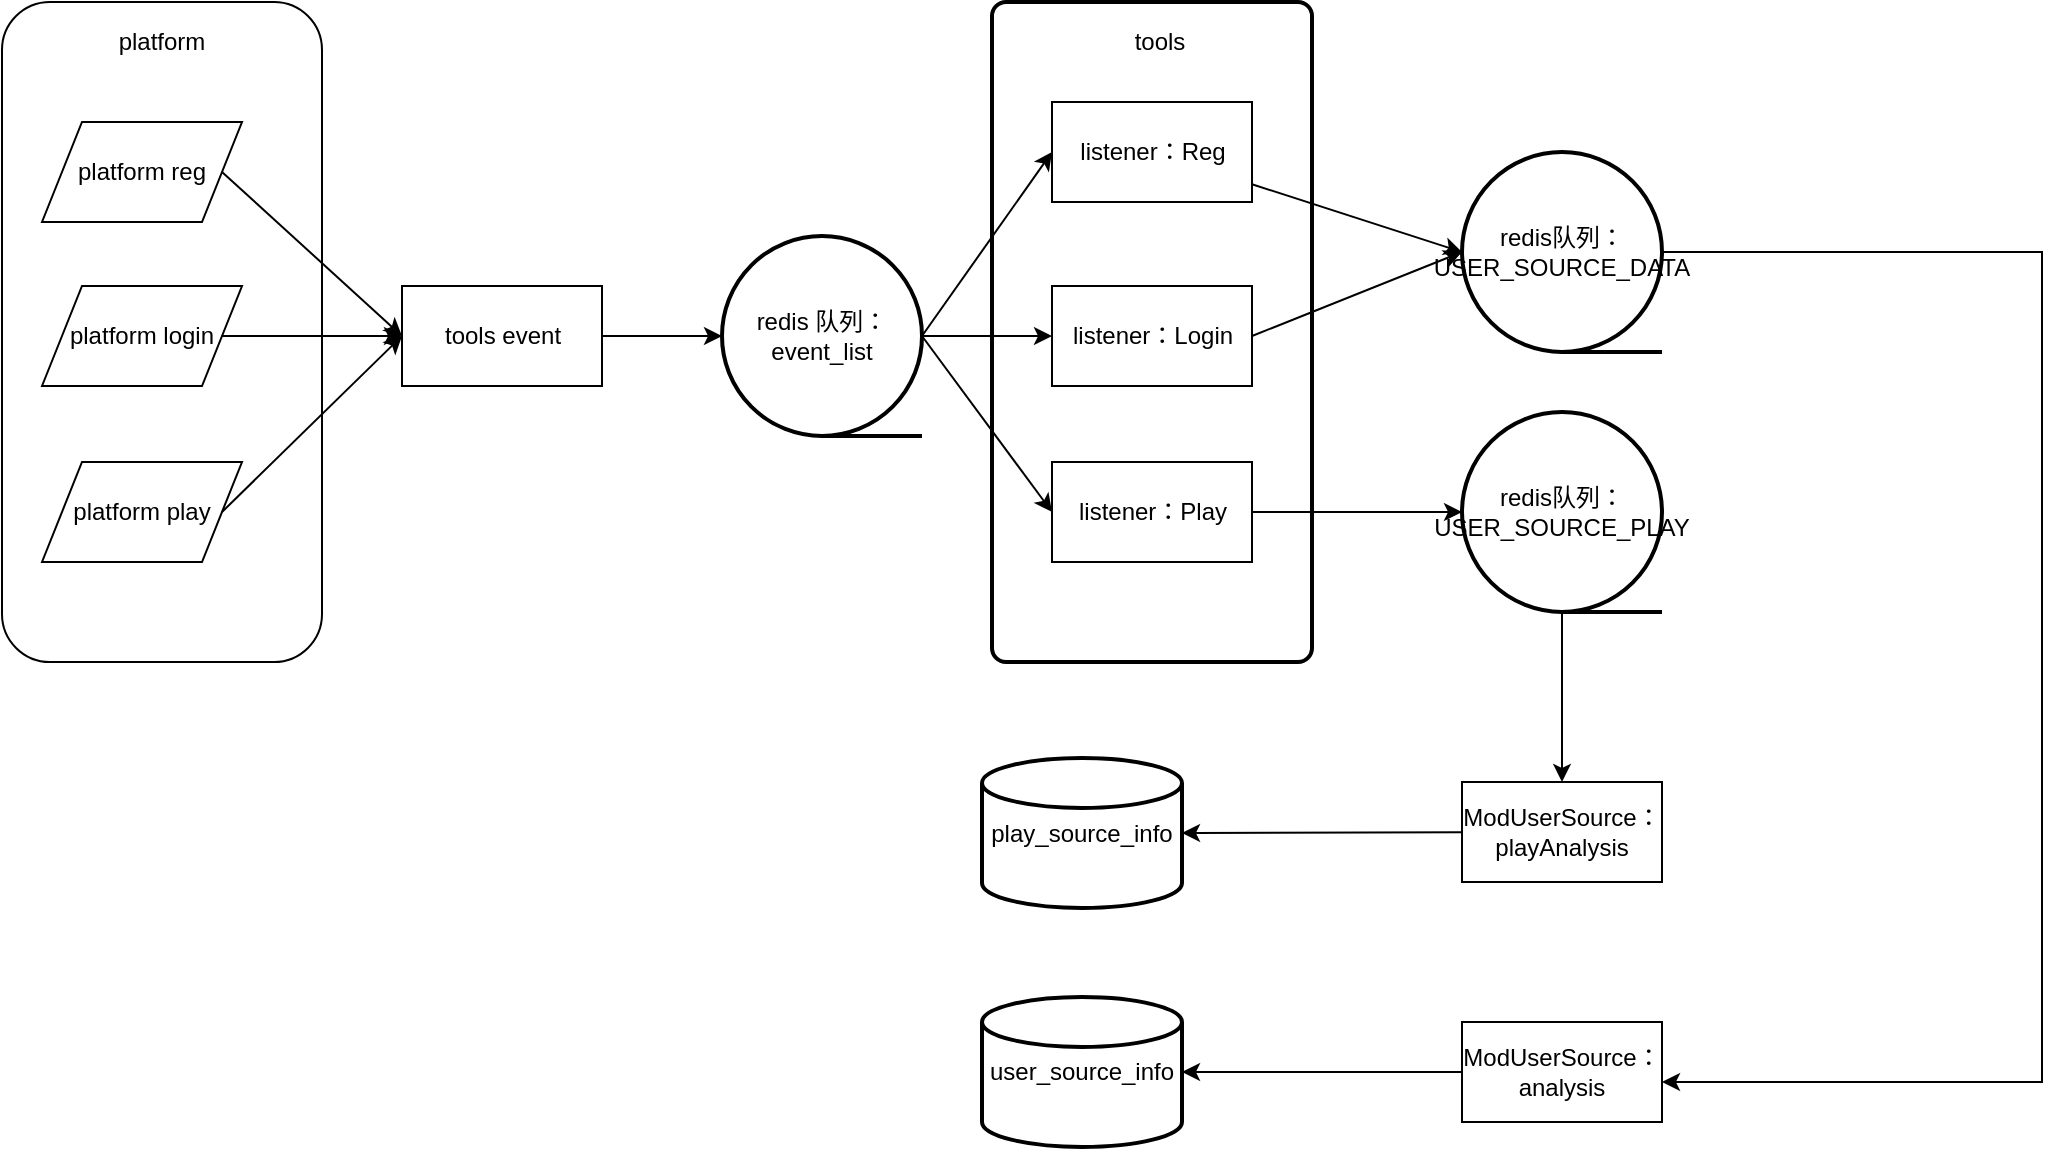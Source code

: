 <mxfile version="10.8.3" type="github"><diagram id="6a731a19-8d31-9384-78a2-239565b7b9f0" name="Page-1"><mxGraphModel dx="1394" dy="816" grid="1" gridSize="10" guides="1" tooltips="1" connect="1" arrows="1" fold="1" page="1" pageScale="1" pageWidth="1169" pageHeight="827" background="#ffffff" math="0" shadow="0"><root><mxCell id="0"/><mxCell id="1" parent="0"/><mxCell id="4YhGwRKEgQWfk_Xl7M7i-9" value="" style="rounded=1;whiteSpace=wrap;html=1;" vertex="1" parent="1"><mxGeometry x="50" y="100" width="160" height="330" as="geometry"/></mxCell><mxCell id="4YhGwRKEgQWfk_Xl7M7i-4" value="" style="rounded=1;whiteSpace=wrap;html=1;absoluteArcSize=1;arcSize=14;strokeWidth=2;" vertex="1" parent="1"><mxGeometry x="545" y="100" width="160" height="330" as="geometry"/></mxCell><mxCell id="bYAdEHJfGm9KRBM3U14k-59" value="platform reg" style="shape=parallelogram;perimeter=parallelogramPerimeter;whiteSpace=wrap;html=1;dashed=0;rounded=0;" parent="1" vertex="1"><mxGeometry x="70" y="160" width="100" height="50" as="geometry"/></mxCell><mxCell id="bYAdEHJfGm9KRBM3U14k-60" value="platform login" style="shape=parallelogram;perimeter=parallelogramPerimeter;whiteSpace=wrap;html=1;dashed=0;rounded=0;" parent="1" vertex="1"><mxGeometry x="70" y="242" width="100" height="50" as="geometry"/></mxCell><mxCell id="bYAdEHJfGm9KRBM3U14k-61" value="platform play" style="shape=parallelogram;perimeter=parallelogramPerimeter;whiteSpace=wrap;html=1;dashed=0;rounded=0;" parent="1" vertex="1"><mxGeometry x="70" y="330" width="100" height="50" as="geometry"/></mxCell><mxCell id="bYAdEHJfGm9KRBM3U14k-67" value="" style="edgeStyle=orthogonalEdgeStyle;rounded=0;orthogonalLoop=1;jettySize=auto;html=1;" parent="1" source="bYAdEHJfGm9KRBM3U14k-62" target="bYAdEHJfGm9KRBM3U14k-66" edge="1"><mxGeometry relative="1" as="geometry"/></mxCell><mxCell id="bYAdEHJfGm9KRBM3U14k-62" value="tools event" style="html=1;dashed=0;whitespace=wrap;rounded=0;" parent="1" vertex="1"><mxGeometry x="250" y="242" width="100" height="50" as="geometry"/></mxCell><mxCell id="bYAdEHJfGm9KRBM3U14k-63" value="" style="endArrow=classic;html=1;exitX=1;exitY=0.5;exitDx=0;exitDy=0;entryX=0;entryY=0.5;entryDx=0;entryDy=0;" parent="1" source="bYAdEHJfGm9KRBM3U14k-59" target="bYAdEHJfGm9KRBM3U14k-62" edge="1"><mxGeometry width="50" height="50" relative="1" as="geometry"><mxPoint x="160" y="160" as="sourcePoint"/><mxPoint x="210" y="110" as="targetPoint"/></mxGeometry></mxCell><mxCell id="bYAdEHJfGm9KRBM3U14k-64" value="" style="endArrow=classic;html=1;exitX=1;exitY=0.5;exitDx=0;exitDy=0;entryX=0;entryY=0.5;entryDx=0;entryDy=0;" parent="1" source="bYAdEHJfGm9KRBM3U14k-60" target="bYAdEHJfGm9KRBM3U14k-62" edge="1"><mxGeometry width="50" height="50" relative="1" as="geometry"><mxPoint x="160" y="160" as="sourcePoint"/><mxPoint x="210" y="110" as="targetPoint"/></mxGeometry></mxCell><mxCell id="bYAdEHJfGm9KRBM3U14k-65" value="" style="endArrow=classic;html=1;exitX=1;exitY=0.5;exitDx=0;exitDy=0;entryX=0;entryY=0.5;entryDx=0;entryDy=0;" parent="1" source="bYAdEHJfGm9KRBM3U14k-61" target="bYAdEHJfGm9KRBM3U14k-62" edge="1"><mxGeometry width="50" height="50" relative="1" as="geometry"><mxPoint x="160" y="160" as="sourcePoint"/><mxPoint x="210" y="110" as="targetPoint"/></mxGeometry></mxCell><mxCell id="4YhGwRKEgQWfk_Xl7M7i-6" value="" style="edgeStyle=orthogonalEdgeStyle;rounded=0;orthogonalLoop=1;jettySize=auto;html=1;" edge="1" parent="1" source="bYAdEHJfGm9KRBM3U14k-66" target="4YhGwRKEgQWfk_Xl7M7i-2"><mxGeometry relative="1" as="geometry"/></mxCell><mxCell id="bYAdEHJfGm9KRBM3U14k-66" value="redis 队列：event_list" style="strokeWidth=2;html=1;shape=mxgraph.flowchart.sequential_data;whiteSpace=wrap;rounded=0;align=center;" parent="1" vertex="1"><mxGeometry x="410" y="217" width="100" height="100" as="geometry"/></mxCell><mxCell id="4YhGwRKEgQWfk_Xl7M7i-14" value="" style="edgeStyle=none;rounded=0;orthogonalLoop=1;jettySize=auto;html=1;entryX=0;entryY=0.5;entryDx=0;entryDy=0;entryPerimeter=0;" edge="1" parent="1" source="4YhGwRKEgQWfk_Xl7M7i-1" target="4YhGwRKEgQWfk_Xl7M7i-11"><mxGeometry relative="1" as="geometry"><mxPoint x="755" y="175" as="targetPoint"/></mxGeometry></mxCell><mxCell id="4YhGwRKEgQWfk_Xl7M7i-1" value="listener：Reg" style="html=1;dashed=0;whitespace=wrap;" vertex="1" parent="1"><mxGeometry x="575" y="150" width="100" height="50" as="geometry"/></mxCell><mxCell id="4YhGwRKEgQWfk_Xl7M7i-2" value="listener：Login" style="html=1;dashed=0;whitespace=wrap;" vertex="1" parent="1"><mxGeometry x="575" y="242" width="100" height="50" as="geometry"/></mxCell><mxCell id="4YhGwRKEgQWfk_Xl7M7i-17" value="" style="edgeStyle=none;rounded=0;orthogonalLoop=1;jettySize=auto;html=1;entryX=0;entryY=0.5;entryDx=0;entryDy=0;entryPerimeter=0;" edge="1" parent="1" source="4YhGwRKEgQWfk_Xl7M7i-3" target="4YhGwRKEgQWfk_Xl7M7i-12"><mxGeometry relative="1" as="geometry"><mxPoint x="755" y="355" as="targetPoint"/></mxGeometry></mxCell><mxCell id="4YhGwRKEgQWfk_Xl7M7i-3" value="listener：Play" style="html=1;dashed=0;whitespace=wrap;" vertex="1" parent="1"><mxGeometry x="575" y="330" width="100" height="50" as="geometry"/></mxCell><mxCell id="4YhGwRKEgQWfk_Xl7M7i-5" value="tools" style="text;html=1;strokeColor=none;fillColor=none;align=center;verticalAlign=middle;whiteSpace=wrap;rounded=0;" vertex="1" parent="1"><mxGeometry x="609" y="110" width="40" height="20" as="geometry"/></mxCell><mxCell id="4YhGwRKEgQWfk_Xl7M7i-7" value="" style="rounded=0;orthogonalLoop=1;jettySize=auto;html=1;entryX=0;entryY=0.5;entryDx=0;entryDy=0;exitX=1;exitY=0.5;exitDx=0;exitDy=0;exitPerimeter=0;" edge="1" parent="1" source="bYAdEHJfGm9KRBM3U14k-66" target="4YhGwRKEgQWfk_Xl7M7i-1"><mxGeometry relative="1" as="geometry"/></mxCell><mxCell id="4YhGwRKEgQWfk_Xl7M7i-8" value="" style="rounded=0;orthogonalLoop=1;jettySize=auto;html=1;entryX=0;entryY=0.5;entryDx=0;entryDy=0;exitX=1;exitY=0.5;exitDx=0;exitDy=0;exitPerimeter=0;" edge="1" parent="1" source="bYAdEHJfGm9KRBM3U14k-66" target="4YhGwRKEgQWfk_Xl7M7i-3"><mxGeometry relative="1" as="geometry"/></mxCell><mxCell id="4YhGwRKEgQWfk_Xl7M7i-10" value="platform" style="text;html=1;strokeColor=none;fillColor=none;align=center;verticalAlign=middle;whiteSpace=wrap;rounded=0;" vertex="1" parent="1"><mxGeometry x="110" y="110" width="40" height="20" as="geometry"/></mxCell><mxCell id="4YhGwRKEgQWfk_Xl7M7i-22" value="" style="edgeStyle=none;rounded=0;orthogonalLoop=1;jettySize=auto;html=1;" edge="1" parent="1" source="4YhGwRKEgQWfk_Xl7M7i-11"><mxGeometry relative="1" as="geometry"><mxPoint x="880" y="640" as="targetPoint"/><Array as="points"><mxPoint x="1070" y="225"/><mxPoint x="1070" y="640"/></Array></mxGeometry></mxCell><mxCell id="4YhGwRKEgQWfk_Xl7M7i-11" value="redis队列：USER_SOURCE_DATA" style="strokeWidth=2;html=1;shape=mxgraph.flowchart.sequential_data;whiteSpace=wrap;" vertex="1" parent="1"><mxGeometry x="780" y="175" width="100" height="100" as="geometry"/></mxCell><mxCell id="4YhGwRKEgQWfk_Xl7M7i-20" value="" style="edgeStyle=none;rounded=0;orthogonalLoop=1;jettySize=auto;html=1;entryX=0.5;entryY=0;entryDx=0;entryDy=0;entryPerimeter=0;" edge="1" parent="1" source="4YhGwRKEgQWfk_Xl7M7i-12" target="4YhGwRKEgQWfk_Xl7M7i-18"><mxGeometry relative="1" as="geometry"><mxPoint x="830" y="485" as="targetPoint"/></mxGeometry></mxCell><mxCell id="4YhGwRKEgQWfk_Xl7M7i-12" value="redis队列：USER_SOURCE_PLAY" style="strokeWidth=2;html=1;shape=mxgraph.flowchart.sequential_data;whiteSpace=wrap;" vertex="1" parent="1"><mxGeometry x="780" y="305" width="100" height="100" as="geometry"/></mxCell><mxCell id="4YhGwRKEgQWfk_Xl7M7i-15" value="" style="edgeStyle=none;rounded=0;orthogonalLoop=1;jettySize=auto;html=1;entryX=0;entryY=0.5;entryDx=0;entryDy=0;entryPerimeter=0;exitX=1;exitY=0.5;exitDx=0;exitDy=0;" edge="1" parent="1" source="4YhGwRKEgQWfk_Xl7M7i-2" target="4YhGwRKEgQWfk_Xl7M7i-11"><mxGeometry relative="1" as="geometry"><mxPoint x="755" y="175" as="targetPoint"/></mxGeometry></mxCell><mxCell id="4YhGwRKEgQWfk_Xl7M7i-29" value="" style="edgeStyle=none;rounded=0;orthogonalLoop=1;jettySize=auto;html=1;entryX=1;entryY=0.5;entryDx=0;entryDy=0;entryPerimeter=0;" edge="1" parent="1" source="4YhGwRKEgQWfk_Xl7M7i-18" target="4YhGwRKEgQWfk_Xl7M7i-26"><mxGeometry relative="1" as="geometry"><mxPoint x="700" y="515" as="targetPoint"/></mxGeometry></mxCell><mxCell id="4YhGwRKEgQWfk_Xl7M7i-18" value="ModUserSource：playAnalysis" style="html=1;dashed=0;whitespace=wrap;whiteSpace=wrap;" vertex="1" parent="1"><mxGeometry x="780" y="490" width="100" height="50" as="geometry"/></mxCell><mxCell id="4YhGwRKEgQWfk_Xl7M7i-31" value="" style="edgeStyle=none;rounded=0;orthogonalLoop=1;jettySize=auto;html=1;entryX=1;entryY=0.5;entryDx=0;entryDy=0;entryPerimeter=0;" edge="1" parent="1" source="4YhGwRKEgQWfk_Xl7M7i-23" target="4YhGwRKEgQWfk_Xl7M7i-27"><mxGeometry relative="1" as="geometry"><mxPoint x="700" y="635" as="targetPoint"/></mxGeometry></mxCell><mxCell id="4YhGwRKEgQWfk_Xl7M7i-23" value="ModUserSource：analysis" style="html=1;dashed=0;whitespace=wrap;whiteSpace=wrap;" vertex="1" parent="1"><mxGeometry x="780" y="610" width="100" height="50" as="geometry"/></mxCell><mxCell id="4YhGwRKEgQWfk_Xl7M7i-26" value="play_source_info" style="strokeWidth=2;html=1;shape=mxgraph.flowchart.database;whiteSpace=wrap;" vertex="1" parent="1"><mxGeometry x="540" y="478" width="100" height="75" as="geometry"/></mxCell><mxCell id="4YhGwRKEgQWfk_Xl7M7i-27" value="user_source_info" style="strokeWidth=2;html=1;shape=mxgraph.flowchart.database;whiteSpace=wrap;" vertex="1" parent="1"><mxGeometry x="540" y="597.5" width="100" height="75" as="geometry"/></mxCell></root></mxGraphModel></diagram></mxfile>